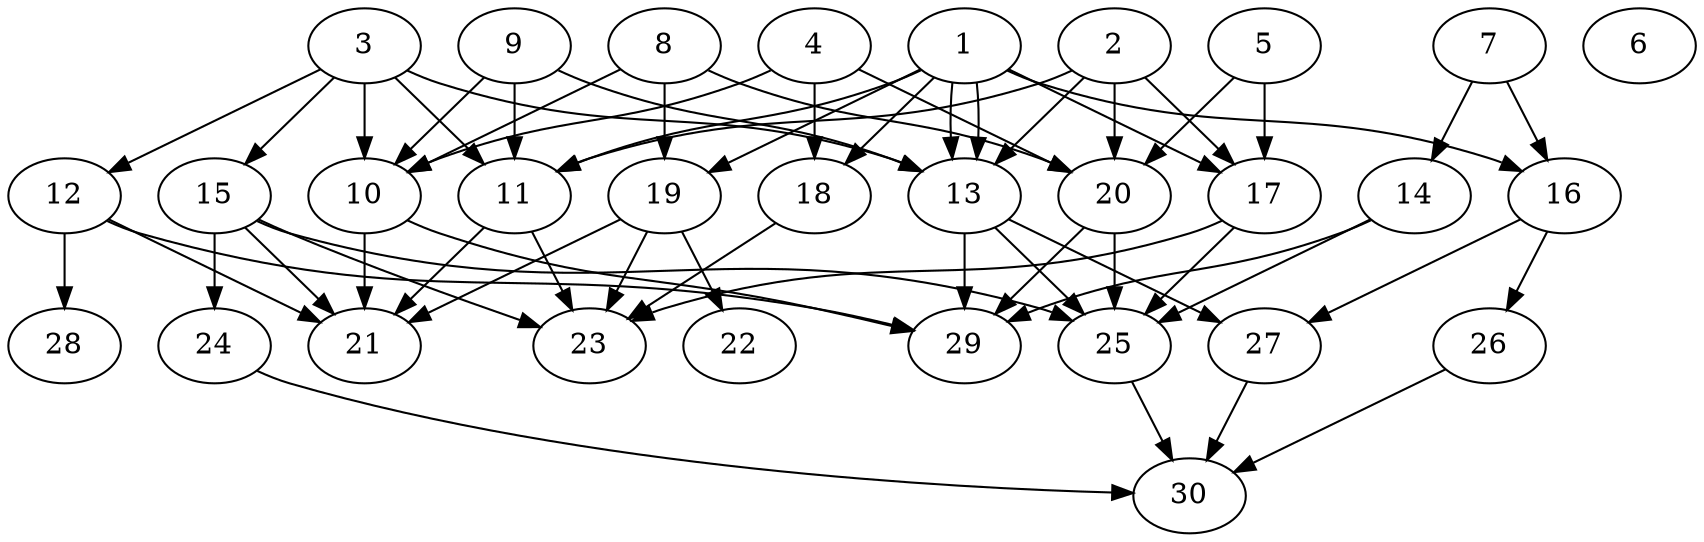 // DAG automatically generated by daggen at Thu Oct  3 14:04:19 2019
// ./daggen --dot -n 30 --ccr 0.5 --fat 0.7 --regular 0.7 --density 0.5 --mindata 5242880 --maxdata 52428800 
digraph G {
  1 [size="34877440", alpha="0.19", expect_size="17438720"] 
  1 -> 11 [size ="17438720"]
  1 -> 13 [size ="17438720"]
  1 -> 13 [size ="17438720"]
  1 -> 16 [size ="17438720"]
  1 -> 17 [size ="17438720"]
  1 -> 18 [size ="17438720"]
  1 -> 19 [size ="17438720"]
  2 [size="39831552", alpha="0.04", expect_size="19915776"] 
  2 -> 11 [size ="19915776"]
  2 -> 13 [size ="19915776"]
  2 -> 17 [size ="19915776"]
  2 -> 20 [size ="19915776"]
  3 [size="59152384", alpha="0.06", expect_size="29576192"] 
  3 -> 10 [size ="29576192"]
  3 -> 11 [size ="29576192"]
  3 -> 12 [size ="29576192"]
  3 -> 13 [size ="29576192"]
  3 -> 15 [size ="29576192"]
  4 [size="78821376", alpha="0.03", expect_size="39410688"] 
  4 -> 10 [size ="39410688"]
  4 -> 18 [size ="39410688"]
  4 -> 20 [size ="39410688"]
  5 [size="92997632", alpha="0.11", expect_size="46498816"] 
  5 -> 17 [size ="46498816"]
  5 -> 20 [size ="46498816"]
  6 [size="34861056", alpha="0.09", expect_size="17430528"] 
  7 [size="81018880", alpha="0.18", expect_size="40509440"] 
  7 -> 14 [size ="40509440"]
  7 -> 16 [size ="40509440"]
  8 [size="91594752", alpha="0.12", expect_size="45797376"] 
  8 -> 10 [size ="45797376"]
  8 -> 19 [size ="45797376"]
  8 -> 20 [size ="45797376"]
  9 [size="28514304", alpha="0.06", expect_size="14257152"] 
  9 -> 10 [size ="14257152"]
  9 -> 11 [size ="14257152"]
  9 -> 13 [size ="14257152"]
  10 [size="72480768", alpha="0.15", expect_size="36240384"] 
  10 -> 21 [size ="36240384"]
  10 -> 29 [size ="36240384"]
  11 [size="35203072", alpha="0.02", expect_size="17601536"] 
  11 -> 21 [size ="17601536"]
  11 -> 23 [size ="17601536"]
  12 [size="31639552", alpha="0.02", expect_size="15819776"] 
  12 -> 21 [size ="15819776"]
  12 -> 28 [size ="15819776"]
  12 -> 29 [size ="15819776"]
  13 [size="52000768", alpha="0.15", expect_size="26000384"] 
  13 -> 25 [size ="26000384"]
  13 -> 27 [size ="26000384"]
  13 -> 29 [size ="26000384"]
  14 [size="81831936", alpha="0.10", expect_size="40915968"] 
  14 -> 25 [size ="40915968"]
  14 -> 29 [size ="40915968"]
  15 [size="96036864", alpha="0.05", expect_size="48018432"] 
  15 -> 21 [size ="48018432"]
  15 -> 23 [size ="48018432"]
  15 -> 24 [size ="48018432"]
  15 -> 25 [size ="48018432"]
  16 [size="55355392", alpha="0.10", expect_size="27677696"] 
  16 -> 26 [size ="27677696"]
  16 -> 27 [size ="27677696"]
  17 [size="98091008", alpha="0.11", expect_size="49045504"] 
  17 -> 23 [size ="49045504"]
  17 -> 25 [size ="49045504"]
  18 [size="87785472", alpha="0.10", expect_size="43892736"] 
  18 -> 23 [size ="43892736"]
  19 [size="51953664", alpha="0.13", expect_size="25976832"] 
  19 -> 21 [size ="25976832"]
  19 -> 22 [size ="25976832"]
  19 -> 23 [size ="25976832"]
  20 [size="78583808", alpha="0.10", expect_size="39291904"] 
  20 -> 25 [size ="39291904"]
  20 -> 29 [size ="39291904"]
  21 [size="56817664", alpha="0.12", expect_size="28408832"] 
  22 [size="64651264", alpha="0.20", expect_size="32325632"] 
  23 [size="72605696", alpha="0.18", expect_size="36302848"] 
  24 [size="46704640", alpha="0.11", expect_size="23352320"] 
  24 -> 30 [size ="23352320"]
  25 [size="95422464", alpha="0.02", expect_size="47711232"] 
  25 -> 30 [size ="47711232"]
  26 [size="25919488", alpha="0.17", expect_size="12959744"] 
  26 -> 30 [size ="12959744"]
  27 [size="74356736", alpha="0.08", expect_size="37178368"] 
  27 -> 30 [size ="37178368"]
  28 [size="30527488", alpha="0.15", expect_size="15263744"] 
  29 [size="78184448", alpha="0.07", expect_size="39092224"] 
  30 [size="45047808", alpha="0.12", expect_size="22523904"] 
}

